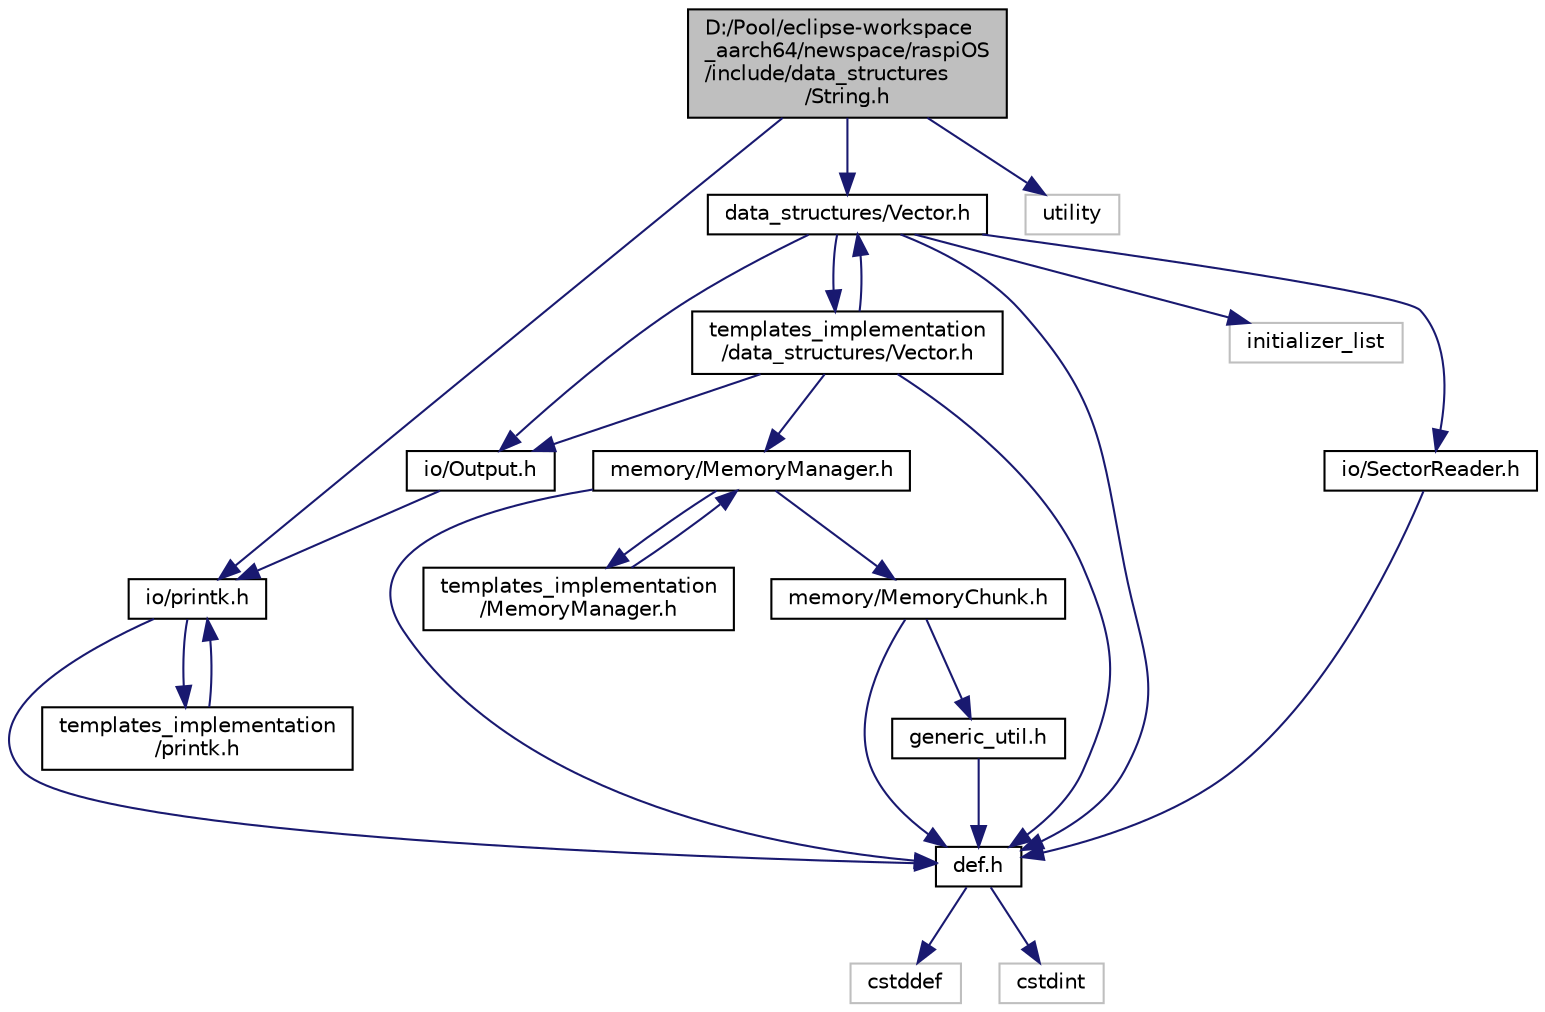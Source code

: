 digraph "D:/Pool/eclipse-workspace_aarch64/newspace/raspiOS/include/data_structures/String.h"
{
  edge [fontname="Helvetica",fontsize="10",labelfontname="Helvetica",labelfontsize="10"];
  node [fontname="Helvetica",fontsize="10",shape=record];
  Node548 [label="D:/Pool/eclipse-workspace\l_aarch64/newspace/raspiOS\l/include/data_structures\l/String.h",height=0.2,width=0.4,color="black", fillcolor="grey75", style="filled", fontcolor="black"];
  Node548 -> Node549 [color="midnightblue",fontsize="10",style="solid",fontname="Helvetica"];
  Node549 [label="data_structures/Vector.h",height=0.2,width=0.4,color="black", fillcolor="white", style="filled",URL="$d0/d70/data__structures_2_vector_8h.html"];
  Node549 -> Node550 [color="midnightblue",fontsize="10",style="solid",fontname="Helvetica"];
  Node550 [label="def.h",height=0.2,width=0.4,color="black", fillcolor="white", style="filled",URL="$d4/da4/def_8h.html"];
  Node550 -> Node551 [color="midnightblue",fontsize="10",style="solid",fontname="Helvetica"];
  Node551 [label="cstddef",height=0.2,width=0.4,color="grey75", fillcolor="white", style="filled"];
  Node550 -> Node552 [color="midnightblue",fontsize="10",style="solid",fontname="Helvetica"];
  Node552 [label="cstdint",height=0.2,width=0.4,color="grey75", fillcolor="white", style="filled"];
  Node549 -> Node553 [color="midnightblue",fontsize="10",style="solid",fontname="Helvetica"];
  Node553 [label="initializer_list",height=0.2,width=0.4,color="grey75", fillcolor="white", style="filled"];
  Node549 -> Node554 [color="midnightblue",fontsize="10",style="solid",fontname="Helvetica"];
  Node554 [label="io/SectorReader.h",height=0.2,width=0.4,color="black", fillcolor="white", style="filled",URL="$db/d73/_sector_reader_8h.html"];
  Node554 -> Node550 [color="midnightblue",fontsize="10",style="solid",fontname="Helvetica"];
  Node549 -> Node555 [color="midnightblue",fontsize="10",style="solid",fontname="Helvetica"];
  Node555 [label="io/Output.h",height=0.2,width=0.4,color="black", fillcolor="white", style="filled",URL="$d6/d77/_output_8h.html"];
  Node555 -> Node556 [color="midnightblue",fontsize="10",style="solid",fontname="Helvetica"];
  Node556 [label="io/printk.h",height=0.2,width=0.4,color="black", fillcolor="white", style="filled",URL="$dd/d17/io_2printk_8h.html"];
  Node556 -> Node550 [color="midnightblue",fontsize="10",style="solid",fontname="Helvetica"];
  Node556 -> Node557 [color="midnightblue",fontsize="10",style="solid",fontname="Helvetica"];
  Node557 [label="templates_implementation\l/printk.h",height=0.2,width=0.4,color="black", fillcolor="white", style="filled",URL="$d7/d95/templates__implementation_2printk_8h.html"];
  Node557 -> Node556 [color="midnightblue",fontsize="10",style="solid",fontname="Helvetica"];
  Node549 -> Node558 [color="midnightblue",fontsize="10",style="solid",fontname="Helvetica"];
  Node558 [label="templates_implementation\l/data_structures/Vector.h",height=0.2,width=0.4,color="black", fillcolor="white", style="filled",URL="$d6/d5d/templates__implementation_2data__structures_2_vector_8h.html"];
  Node558 -> Node550 [color="midnightblue",fontsize="10",style="solid",fontname="Helvetica"];
  Node558 -> Node549 [color="midnightblue",fontsize="10",style="solid",fontname="Helvetica"];
  Node558 -> Node559 [color="midnightblue",fontsize="10",style="solid",fontname="Helvetica"];
  Node559 [label="memory/MemoryManager.h",height=0.2,width=0.4,color="black", fillcolor="white", style="filled",URL="$d6/d76/memory_2_memory_manager_8h.html"];
  Node559 -> Node550 [color="midnightblue",fontsize="10",style="solid",fontname="Helvetica"];
  Node559 -> Node560 [color="midnightblue",fontsize="10",style="solid",fontname="Helvetica"];
  Node560 [label="memory/MemoryChunk.h",height=0.2,width=0.4,color="black", fillcolor="white", style="filled",URL="$d9/df6/_memory_chunk_8h.html"];
  Node560 -> Node550 [color="midnightblue",fontsize="10",style="solid",fontname="Helvetica"];
  Node560 -> Node561 [color="midnightblue",fontsize="10",style="solid",fontname="Helvetica"];
  Node561 [label="generic_util.h",height=0.2,width=0.4,color="black", fillcolor="white", style="filled",URL="$d6/d93/generic__util_8h.html"];
  Node561 -> Node550 [color="midnightblue",fontsize="10",style="solid",fontname="Helvetica"];
  Node559 -> Node562 [color="midnightblue",fontsize="10",style="solid",fontname="Helvetica"];
  Node562 [label="templates_implementation\l/MemoryManager.h",height=0.2,width=0.4,color="black", fillcolor="white", style="filled",URL="$dd/d2b/templates__implementation_2_memory_manager_8h.html"];
  Node562 -> Node559 [color="midnightblue",fontsize="10",style="solid",fontname="Helvetica"];
  Node558 -> Node555 [color="midnightblue",fontsize="10",style="solid",fontname="Helvetica"];
  Node548 -> Node556 [color="midnightblue",fontsize="10",style="solid",fontname="Helvetica"];
  Node548 -> Node563 [color="midnightblue",fontsize="10",style="solid",fontname="Helvetica"];
  Node563 [label="utility",height=0.2,width=0.4,color="grey75", fillcolor="white", style="filled"];
}
